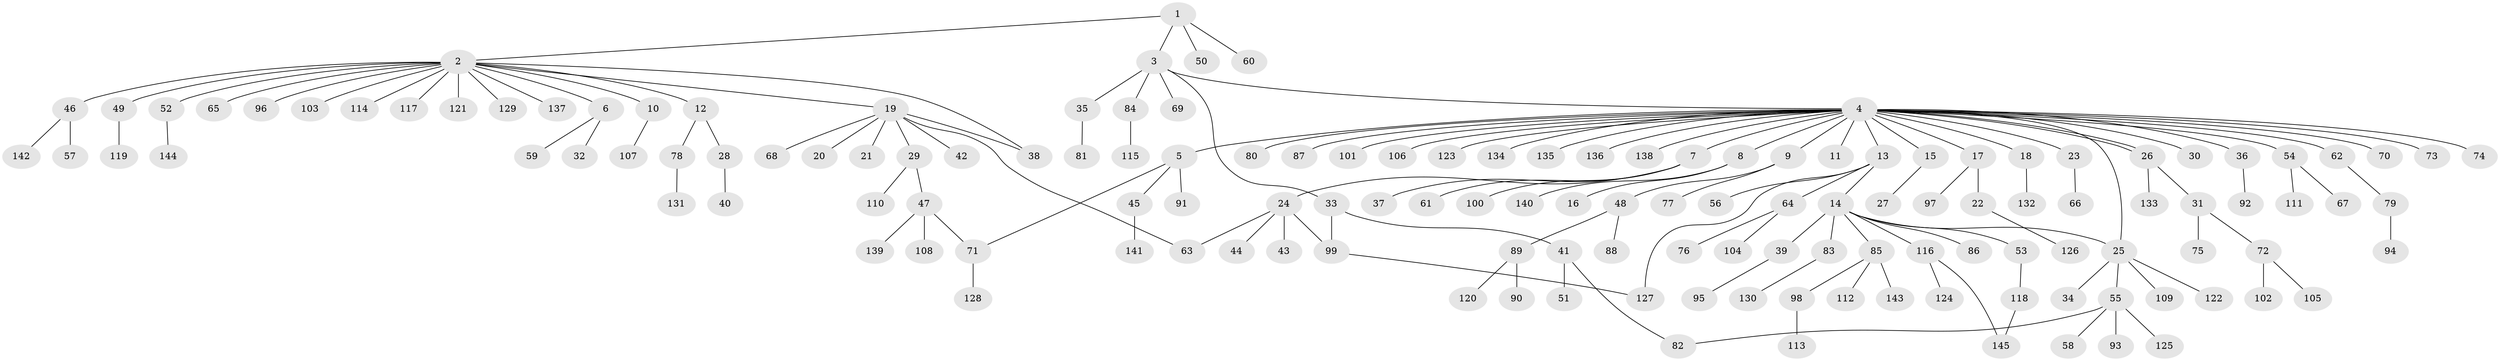 // Generated by graph-tools (version 1.1) at 2025/25/03/09/25 03:25:57]
// undirected, 145 vertices, 153 edges
graph export_dot {
graph [start="1"]
  node [color=gray90,style=filled];
  1;
  2;
  3;
  4;
  5;
  6;
  7;
  8;
  9;
  10;
  11;
  12;
  13;
  14;
  15;
  16;
  17;
  18;
  19;
  20;
  21;
  22;
  23;
  24;
  25;
  26;
  27;
  28;
  29;
  30;
  31;
  32;
  33;
  34;
  35;
  36;
  37;
  38;
  39;
  40;
  41;
  42;
  43;
  44;
  45;
  46;
  47;
  48;
  49;
  50;
  51;
  52;
  53;
  54;
  55;
  56;
  57;
  58;
  59;
  60;
  61;
  62;
  63;
  64;
  65;
  66;
  67;
  68;
  69;
  70;
  71;
  72;
  73;
  74;
  75;
  76;
  77;
  78;
  79;
  80;
  81;
  82;
  83;
  84;
  85;
  86;
  87;
  88;
  89;
  90;
  91;
  92;
  93;
  94;
  95;
  96;
  97;
  98;
  99;
  100;
  101;
  102;
  103;
  104;
  105;
  106;
  107;
  108;
  109;
  110;
  111;
  112;
  113;
  114;
  115;
  116;
  117;
  118;
  119;
  120;
  121;
  122;
  123;
  124;
  125;
  126;
  127;
  128;
  129;
  130;
  131;
  132;
  133;
  134;
  135;
  136;
  137;
  138;
  139;
  140;
  141;
  142;
  143;
  144;
  145;
  1 -- 2;
  1 -- 3;
  1 -- 50;
  1 -- 60;
  2 -- 6;
  2 -- 10;
  2 -- 12;
  2 -- 19;
  2 -- 38;
  2 -- 46;
  2 -- 49;
  2 -- 52;
  2 -- 65;
  2 -- 96;
  2 -- 103;
  2 -- 114;
  2 -- 117;
  2 -- 121;
  2 -- 129;
  2 -- 137;
  3 -- 4;
  3 -- 33;
  3 -- 35;
  3 -- 69;
  3 -- 84;
  4 -- 5;
  4 -- 7;
  4 -- 8;
  4 -- 9;
  4 -- 11;
  4 -- 13;
  4 -- 15;
  4 -- 17;
  4 -- 18;
  4 -- 23;
  4 -- 25;
  4 -- 26;
  4 -- 26;
  4 -- 30;
  4 -- 36;
  4 -- 54;
  4 -- 62;
  4 -- 70;
  4 -- 73;
  4 -- 74;
  4 -- 80;
  4 -- 87;
  4 -- 101;
  4 -- 106;
  4 -- 123;
  4 -- 134;
  4 -- 135;
  4 -- 136;
  4 -- 138;
  5 -- 45;
  5 -- 71;
  5 -- 91;
  6 -- 32;
  6 -- 59;
  7 -- 24;
  7 -- 37;
  7 -- 61;
  7 -- 100;
  8 -- 16;
  8 -- 140;
  9 -- 48;
  9 -- 77;
  10 -- 107;
  12 -- 28;
  12 -- 78;
  13 -- 14;
  13 -- 56;
  13 -- 64;
  13 -- 127;
  14 -- 25;
  14 -- 39;
  14 -- 53;
  14 -- 83;
  14 -- 85;
  14 -- 86;
  14 -- 116;
  15 -- 27;
  17 -- 22;
  17 -- 97;
  18 -- 132;
  19 -- 20;
  19 -- 21;
  19 -- 29;
  19 -- 38;
  19 -- 42;
  19 -- 63;
  19 -- 68;
  22 -- 126;
  23 -- 66;
  24 -- 43;
  24 -- 44;
  24 -- 63;
  24 -- 99;
  25 -- 34;
  25 -- 55;
  25 -- 109;
  25 -- 122;
  26 -- 31;
  26 -- 133;
  28 -- 40;
  29 -- 47;
  29 -- 110;
  31 -- 72;
  31 -- 75;
  33 -- 41;
  33 -- 99;
  35 -- 81;
  36 -- 92;
  39 -- 95;
  41 -- 51;
  41 -- 82;
  45 -- 141;
  46 -- 57;
  46 -- 142;
  47 -- 71;
  47 -- 108;
  47 -- 139;
  48 -- 88;
  48 -- 89;
  49 -- 119;
  52 -- 144;
  53 -- 118;
  54 -- 67;
  54 -- 111;
  55 -- 58;
  55 -- 82;
  55 -- 93;
  55 -- 125;
  62 -- 79;
  64 -- 76;
  64 -- 104;
  71 -- 128;
  72 -- 102;
  72 -- 105;
  78 -- 131;
  79 -- 94;
  83 -- 130;
  84 -- 115;
  85 -- 98;
  85 -- 112;
  85 -- 143;
  89 -- 90;
  89 -- 120;
  98 -- 113;
  99 -- 127;
  116 -- 124;
  116 -- 145;
  118 -- 145;
}
